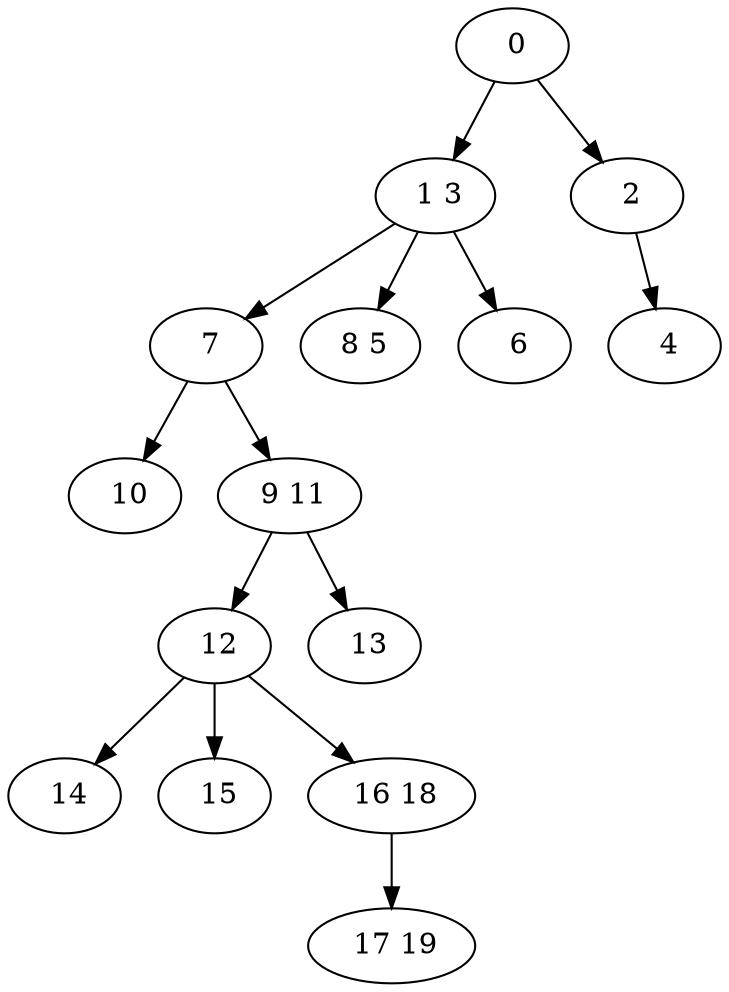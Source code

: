 digraph mytree {
" 0" -> " 1 3";
" 0" -> " 2";
" 1 3" -> " 7";
" 1 3" -> " 8 5";
" 1 3" -> " 6";
" 2" -> " 4";
" 4";
" 7" -> " 10";
" 7" -> " 9 11";
" 8 5";
" 10";
" 9 11" -> " 12";
" 9 11" -> " 13";
" 12" -> " 14";
" 12" -> " 15";
" 12" -> " 16 18";
" 14";
" 15";
" 16 18" -> " 17 19";
" 6";
" 17 19";
" 13";
}
